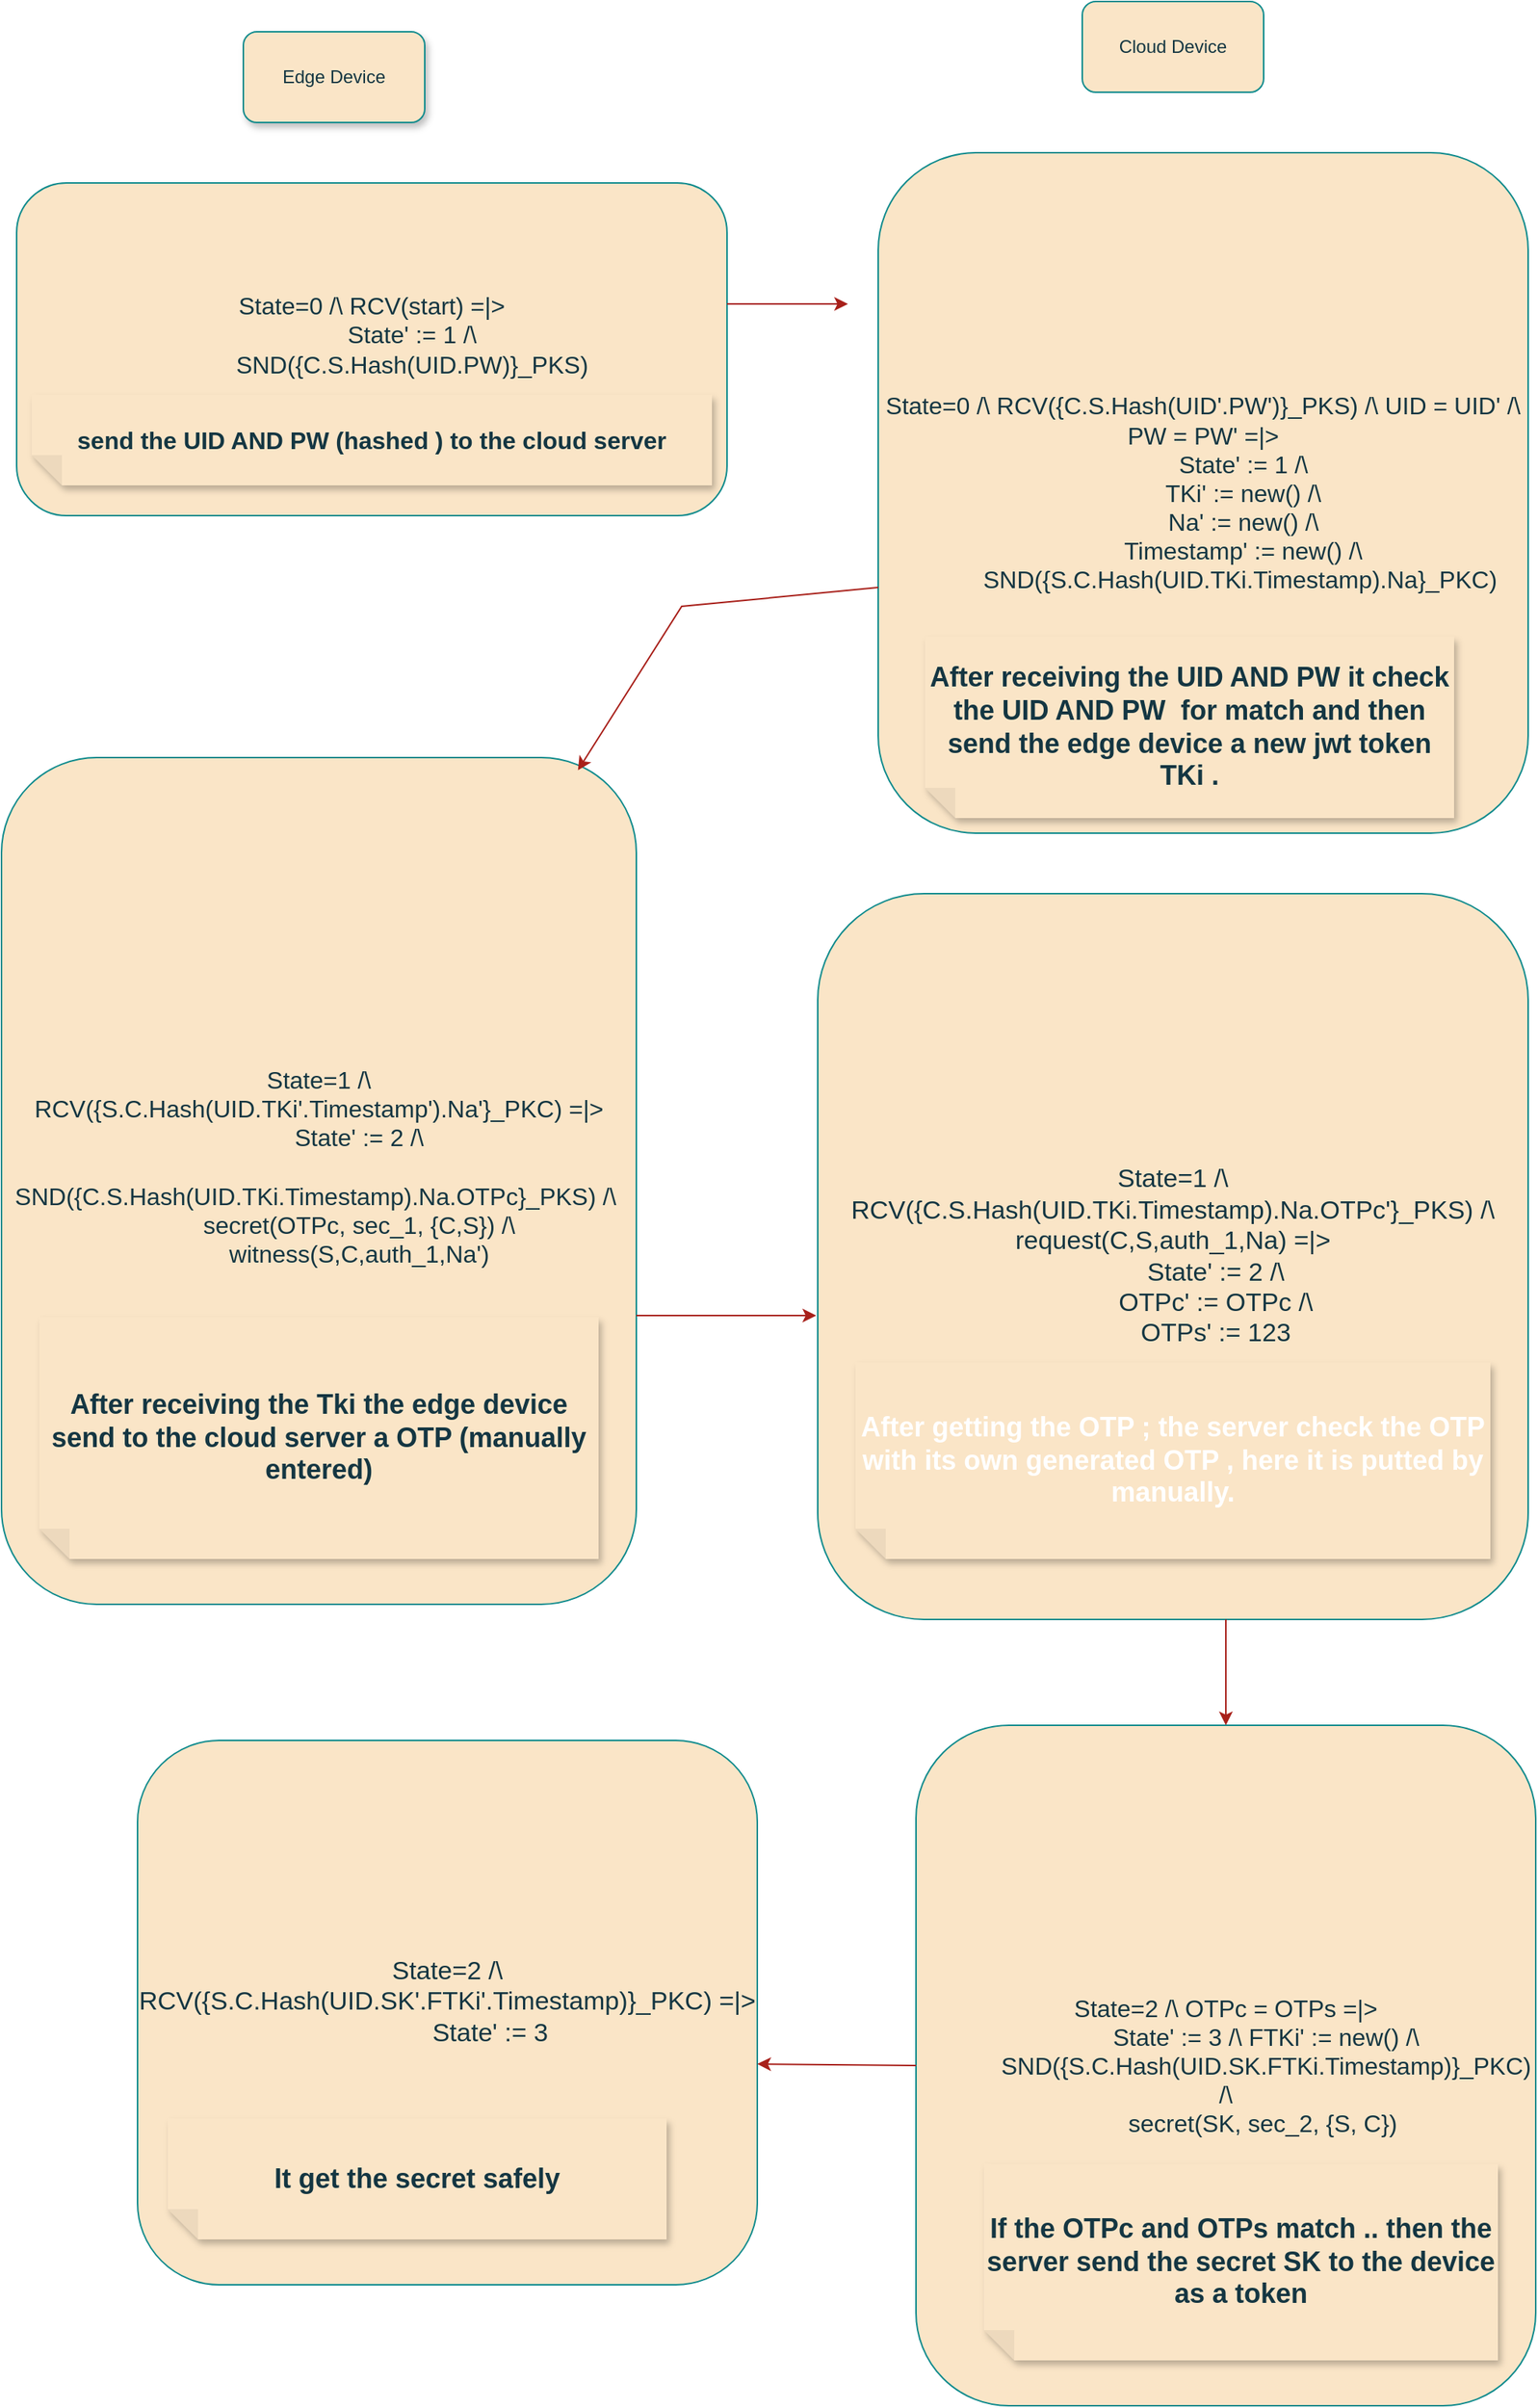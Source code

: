 <mxfile version="24.6.3" type="google">
  <diagram name="Page-1" id="edf60f1a-56cd-e834-aa8a-f176f3a09ee4">
    <mxGraphModel dx="2585" dy="1368" grid="1" gridSize="10" guides="1" tooltips="1" connect="1" arrows="1" fold="1" page="1" pageScale="1" pageWidth="1100" pageHeight="850" background="none" math="0" shadow="0">
      <root>
        <mxCell id="0" />
        <mxCell id="1" parent="0" />
        <mxCell id="pypL57QcDQIKralvQE_X-5" value="Edge Device" style="rounded=1;whiteSpace=wrap;html=1;shadow=1;labelBackgroundColor=none;fillColor=#FAE5C7;strokeColor=#0F8B8D;fontColor=#143642;" parent="1" vertex="1">
          <mxGeometry x="230" y="60" width="120" height="60" as="geometry" />
        </mxCell>
        <mxCell id="pypL57QcDQIKralvQE_X-6" value="Cloud Device" style="rounded=1;whiteSpace=wrap;html=1;labelBackgroundColor=none;fillColor=#FAE5C7;strokeColor=#0F8B8D;fontColor=#143642;" parent="1" vertex="1">
          <mxGeometry x="785" y="40" width="120" height="60" as="geometry" />
        </mxCell>
        <mxCell id="pypL57QcDQIKralvQE_X-7" value="&lt;div style=&quot;font-size: 16px;&quot;&gt;&lt;font style=&quot;font-size: 16px;&quot;&gt;State=0 /\ RCV(start) =|&amp;gt;&lt;/font&gt;&lt;/div&gt;&lt;div style=&quot;font-size: 16px;&quot;&gt;&lt;font style=&quot;font-size: 16px;&quot;&gt;&amp;nbsp; &amp;nbsp; &amp;nbsp; &amp;nbsp; &amp;nbsp; &amp;nbsp; State&#39; := 1 /\&lt;/font&gt;&lt;/div&gt;&lt;div style=&quot;font-size: 16px;&quot;&gt;&lt;font style=&quot;font-size: 16px;&quot;&gt;&amp;nbsp; &amp;nbsp; &amp;nbsp; &amp;nbsp; &amp;nbsp; &amp;nbsp; SND({C.S.Hash(UID.PW)}_PKS)&lt;/font&gt;&lt;/div&gt;&lt;div style=&quot;font-size: 16px;&quot;&gt;&lt;br&gt;&lt;/div&gt;" style="rounded=1;whiteSpace=wrap;html=1;labelBackgroundColor=none;fillColor=#FAE5C7;strokeColor=#0F8B8D;fontColor=#143642;" parent="1" vertex="1">
          <mxGeometry x="80" y="160" width="470" height="220" as="geometry" />
        </mxCell>
        <mxCell id="pypL57QcDQIKralvQE_X-13" value="&lt;div style=&quot;font-size: 16px;&quot;&gt;&lt;font style=&quot;font-size: 16px;&quot;&gt;State=0 /\ RCV({C.S.Hash(UID&#39;.PW&#39;)}_PKS) /\ UID = UID&#39; /\ PW = PW&#39; =|&amp;gt;&lt;/font&gt;&lt;/div&gt;&lt;div style=&quot;font-size: 16px;&quot;&gt;&lt;font style=&quot;font-size: 16px;&quot;&gt;&amp;nbsp; &amp;nbsp; &amp;nbsp; &amp;nbsp; &amp;nbsp; &amp;nbsp; State&#39; := 1 /\&lt;/font&gt;&lt;/div&gt;&lt;div style=&quot;font-size: 16px;&quot;&gt;&lt;font style=&quot;font-size: 16px;&quot;&gt;&amp;nbsp; &amp;nbsp; &amp;nbsp; &amp;nbsp; &amp;nbsp; &amp;nbsp; TKi&#39; := new() /\&lt;/font&gt;&lt;/div&gt;&lt;div style=&quot;font-size: 16px;&quot;&gt;&lt;font style=&quot;font-size: 16px;&quot;&gt;&amp;nbsp; &amp;nbsp; &amp;nbsp; &amp;nbsp; &amp;nbsp; &amp;nbsp; Na&#39; := new() /\&lt;/font&gt;&lt;/div&gt;&lt;div style=&quot;font-size: 16px;&quot;&gt;&lt;font style=&quot;font-size: 16px;&quot;&gt;&amp;nbsp; &amp;nbsp; &amp;nbsp; &amp;nbsp; &amp;nbsp; &amp;nbsp; Timestamp&#39; := new() /\&lt;/font&gt;&lt;/div&gt;&lt;div style=&quot;font-size: 16px;&quot;&gt;&lt;font style=&quot;font-size: 16px;&quot;&gt;&amp;nbsp; &amp;nbsp; &amp;nbsp; &amp;nbsp; &amp;nbsp; &amp;nbsp; SND({S.C.Hash(UID.TKi.Timestamp).Na}_PKC)&amp;nbsp;&lt;/font&gt;&lt;/div&gt;" style="rounded=1;whiteSpace=wrap;html=1;labelBackgroundColor=none;fillColor=#FAE5C7;strokeColor=#0F8B8D;fontColor=#143642;" parent="1" vertex="1">
          <mxGeometry x="650" y="140" width="430" height="450" as="geometry" />
        </mxCell>
        <mxCell id="pypL57QcDQIKralvQE_X-14" value="&lt;div style=&quot;font-size: 17px;&quot;&gt;&lt;font style=&quot;font-size: 17px;&quot;&gt;State=1 /\ RCV({C.S.Hash(UID.TKi.Timestamp).Na.OTPc&#39;}_PKS) /\ request(C,S,auth_1,Na) =|&amp;gt;&lt;/font&gt;&lt;/div&gt;&lt;div style=&quot;font-size: 17px;&quot;&gt;&lt;font style=&quot;font-size: 17px;&quot;&gt;&amp;nbsp; &amp;nbsp; &amp;nbsp; &amp;nbsp; &amp;nbsp; &amp;nbsp; State&#39; := 2 /\&lt;/font&gt;&lt;/div&gt;&lt;div style=&quot;font-size: 17px;&quot;&gt;&lt;font style=&quot;font-size: 17px;&quot;&gt;&amp;nbsp; &amp;nbsp; &amp;nbsp; &amp;nbsp; &amp;nbsp; &amp;nbsp; OTPc&#39; := OTPc /\&lt;/font&gt;&lt;/div&gt;&lt;div style=&quot;font-size: 17px;&quot;&gt;&lt;font style=&quot;font-size: 17px;&quot;&gt;&amp;nbsp; &amp;nbsp; &amp;nbsp; &amp;nbsp; &amp;nbsp; &amp;nbsp; OTPs&#39; := 123&lt;/font&gt;&lt;/div&gt;" style="rounded=1;whiteSpace=wrap;html=1;labelBackgroundColor=none;fillColor=#FAE5C7;strokeColor=#0F8B8D;fontColor=#143642;" parent="1" vertex="1">
          <mxGeometry x="610" y="630" width="470" height="480" as="geometry" />
        </mxCell>
        <mxCell id="pypL57QcDQIKralvQE_X-15" value="&lt;div style=&quot;font-size: 16px;&quot;&gt;&lt;font style=&quot;font-size: 16px;&quot;&gt;State=2 /\ OTPc = OTPs =|&amp;gt;&lt;/font&gt;&lt;/div&gt;&lt;div style=&quot;font-size: 16px;&quot;&gt;&lt;font style=&quot;font-size: 16px;&quot;&gt;&amp;nbsp; &amp;nbsp; &amp;nbsp; &amp;nbsp; &amp;nbsp; &amp;nbsp; State&#39; := 3 /\ FTKi&#39; := new() /\&lt;/font&gt;&lt;/div&gt;&lt;div style=&quot;font-size: 16px;&quot;&gt;&lt;font style=&quot;font-size: 16px;&quot;&gt;&amp;nbsp; &amp;nbsp; &amp;nbsp; &amp;nbsp; &amp;nbsp; &amp;nbsp; SND({S.C.Hash(UID.SK.FTKi.Timestamp)}_PKC) /\&lt;/font&gt;&lt;/div&gt;&lt;div style=&quot;font-size: 16px;&quot;&gt;&lt;font style=&quot;font-size: 16px;&quot;&gt;&amp;nbsp; &amp;nbsp; &amp;nbsp; &amp;nbsp; &amp;nbsp; &amp;nbsp; secret(SK, sec_2, {S, C})&amp;nbsp;&lt;/font&gt;&lt;/div&gt;" style="rounded=1;whiteSpace=wrap;html=1;labelBackgroundColor=none;fillColor=#FAE5C7;strokeColor=#0F8B8D;fontColor=#143642;" parent="1" vertex="1">
          <mxGeometry x="675" y="1180" width="410" height="450" as="geometry" />
        </mxCell>
        <mxCell id="pypL57QcDQIKralvQE_X-16" value="&lt;div style=&quot;font-size: 16px;&quot;&gt;&lt;font style=&quot;font-size: 16px;&quot;&gt;State=1 /\ RCV({S.C.Hash(UID.TKi&#39;.Timestamp&#39;).Na&#39;}_PKC) =|&amp;gt;&lt;/font&gt;&lt;/div&gt;&lt;div style=&quot;font-size: 16px;&quot;&gt;&lt;font style=&quot;font-size: 16px;&quot;&gt;&amp;nbsp; &amp;nbsp; &amp;nbsp; &amp;nbsp; &amp;nbsp; &amp;nbsp; State&#39; := 2 /\&lt;/font&gt;&lt;/div&gt;&lt;div style=&quot;font-size: 16px;&quot;&gt;&lt;font style=&quot;font-size: 16px;&quot;&gt;&amp;nbsp; &amp;nbsp; &amp;nbsp; &amp;nbsp; &amp;nbsp; &amp;nbsp; SND({C.S.Hash(UID.TKi.Timestamp).Na.OTPc}_PKS) /\&amp;nbsp;&lt;/font&gt;&lt;/div&gt;&lt;div style=&quot;font-size: 16px;&quot;&gt;&lt;font style=&quot;font-size: 16px;&quot;&gt;&amp;nbsp; &amp;nbsp; &amp;nbsp; &amp;nbsp; &amp;nbsp; &amp;nbsp; secret(OTPc, sec_1, {C,S}) /\&lt;/font&gt;&lt;/div&gt;&lt;div style=&quot;font-size: 16px;&quot;&gt;&lt;span style=&quot;white-space: normal;&quot;&gt;&lt;font style=&quot;font-size: 16px;&quot;&gt;&lt;span style=&quot;white-space:pre&quot;&gt;&#x9;&lt;/span&gt;&amp;nbsp; &amp;nbsp; witness(S,C,auth_1,Na&#39;)&lt;/font&gt;&lt;/span&gt;&lt;/div&gt;&lt;div style=&quot;font-size: 16px;&quot;&gt;&lt;br&gt;&lt;/div&gt;" style="rounded=1;whiteSpace=wrap;html=1;labelBackgroundColor=none;fillColor=#FAE5C7;strokeColor=#0F8B8D;fontColor=#143642;" parent="1" vertex="1">
          <mxGeometry x="70" y="540" width="420" height="560" as="geometry" />
        </mxCell>
        <mxCell id="pypL57QcDQIKralvQE_X-17" value="&lt;div style=&quot;font-size: 17px;&quot;&gt;&lt;font style=&quot;font-size: 17px;&quot;&gt;State=2 /\ RCV({S.C.Hash(UID.SK&#39;.FTKi&#39;.Timestamp)}_PKC) =|&amp;gt;&lt;/font&gt;&lt;/div&gt;&lt;div style=&quot;font-size: 17px;&quot;&gt;&amp;nbsp; &amp;nbsp; &amp;nbsp; &amp;nbsp; &amp;nbsp; &amp;nbsp; State&#39; := 3&lt;/div&gt;&lt;div&gt;&lt;br&gt;&lt;/div&gt;" style="rounded=1;whiteSpace=wrap;html=1;labelBackgroundColor=none;fillColor=#FAE5C7;strokeColor=#0F8B8D;fontColor=#143642;" parent="1" vertex="1">
          <mxGeometry x="160" y="1190" width="410" height="360" as="geometry" />
        </mxCell>
        <mxCell id="mNG9zx6XF5VJLSDNo_tC-11" value="" style="endArrow=classic;html=1;rounded=0;entryX=0.908;entryY=0.015;entryDx=0;entryDy=0;entryPerimeter=0;exitX=0;exitY=0.639;exitDx=0;exitDy=0;exitPerimeter=0;labelBackgroundColor=none;strokeColor=#A8201A;fontColor=default;" parent="1" source="pypL57QcDQIKralvQE_X-13" target="pypL57QcDQIKralvQE_X-16" edge="1">
          <mxGeometry width="50" height="50" relative="1" as="geometry">
            <mxPoint x="620" y="400" as="sourcePoint" />
            <mxPoint x="610" y="320" as="targetPoint" />
            <Array as="points">
              <mxPoint x="520" y="440" />
            </Array>
          </mxGeometry>
        </mxCell>
        <mxCell id="mNG9zx6XF5VJLSDNo_tC-13" value="" style="endArrow=classic;html=1;rounded=0;labelBackgroundColor=none;strokeColor=#A8201A;fontColor=default;" parent="1" edge="1">
          <mxGeometry width="50" height="50" relative="1" as="geometry">
            <mxPoint x="550" y="240" as="sourcePoint" />
            <mxPoint x="630" y="240" as="targetPoint" />
          </mxGeometry>
        </mxCell>
        <mxCell id="mNG9zx6XF5VJLSDNo_tC-16" value="" style="endArrow=classic;html=1;rounded=0;labelBackgroundColor=none;strokeColor=#A8201A;fontColor=default;" parent="1" edge="1">
          <mxGeometry width="50" height="50" relative="1" as="geometry">
            <mxPoint x="490" y="909" as="sourcePoint" />
            <mxPoint x="609" y="909" as="targetPoint" />
            <Array as="points">
              <mxPoint x="560" y="909" />
            </Array>
          </mxGeometry>
        </mxCell>
        <mxCell id="mNG9zx6XF5VJLSDNo_tC-17" value="" style="endArrow=classic;html=1;rounded=0;entryX=0.5;entryY=0;entryDx=0;entryDy=0;labelBackgroundColor=none;strokeColor=#A8201A;fontColor=default;" parent="1" target="pypL57QcDQIKralvQE_X-15" edge="1">
          <mxGeometry width="50" height="50" relative="1" as="geometry">
            <mxPoint x="880" y="1110" as="sourcePoint" />
            <mxPoint x="876.4" y="639.88" as="targetPoint" />
          </mxGeometry>
        </mxCell>
        <mxCell id="mNG9zx6XF5VJLSDNo_tC-18" value="" style="endArrow=classic;html=1;rounded=0;exitX=0;exitY=0.5;exitDx=0;exitDy=0;labelBackgroundColor=none;strokeColor=#A8201A;fontColor=default;" parent="1" source="pypL57QcDQIKralvQE_X-15" edge="1">
          <mxGeometry width="50" height="50" relative="1" as="geometry">
            <mxPoint x="667" y="1406" as="sourcePoint" />
            <mxPoint x="570" y="1404" as="targetPoint" />
          </mxGeometry>
        </mxCell>
        <mxCell id="mNG9zx6XF5VJLSDNo_tC-19" value="&lt;font size=&quot;3&quot;&gt;&lt;b&gt;send the UID AND PW (hashed ) to the cloud server&lt;/b&gt;&lt;/font&gt;" style="shape=note;whiteSpace=wrap;html=1;backgroundOutline=1;fontColor=#143642;darkOpacity=0.05;fillColor=#FAE5C7;strokeColor=none;fillStyle=solid;direction=west;gradientDirection=north;shadow=1;size=20;pointerEvents=1;labelBackgroundColor=none;" parent="1" vertex="1">
          <mxGeometry x="90" y="300" width="450" height="60" as="geometry" />
        </mxCell>
        <mxCell id="mNG9zx6XF5VJLSDNo_tC-21" value="&lt;font style=&quot;font-size: 18px;&quot;&gt;&lt;b&gt;After receiving the UID AND PW it check the UID AND PW&amp;nbsp; for match and then send the edge device a new jwt token TKi .&lt;/b&gt;&lt;/font&gt;" style="shape=note;whiteSpace=wrap;html=1;backgroundOutline=1;fontColor=#143642;darkOpacity=0.05;fillColor=#FAE5C7;strokeColor=none;fillStyle=solid;direction=west;gradientDirection=north;shadow=1;size=20;pointerEvents=1;labelBackgroundColor=none;" parent="1" vertex="1">
          <mxGeometry x="681" y="460" width="350" height="120" as="geometry" />
        </mxCell>
        <mxCell id="mNG9zx6XF5VJLSDNo_tC-22" value="&lt;font color=&quot;#ffffff&quot; data-darkreader-inline-color=&quot;&quot; style=&quot;font-size: 18px; --darkreader-inline-color: #e8e6e3;&quot;&gt;&lt;b style=&quot;&quot;&gt;After getting the OTP ; the server check the OTP with its own generated OTP , here it is putted by manually.&lt;/b&gt;&lt;/font&gt;" style="shape=note;whiteSpace=wrap;html=1;backgroundOutline=1;fontColor=#143642;darkOpacity=0.05;fillColor=#FAE5C7;strokeColor=none;fillStyle=solid;direction=west;gradientDirection=north;shadow=1;size=20;pointerEvents=1;labelBackgroundColor=none;" parent="1" vertex="1">
          <mxGeometry x="635" y="940" width="420" height="130" as="geometry" />
        </mxCell>
        <mxCell id="mNG9zx6XF5VJLSDNo_tC-23" value="&lt;font style=&quot;font-size: 18px;&quot;&gt;&lt;b&gt;After receiving the Tki the edge device send to the cloud server a OTP (manually entered)&lt;/b&gt;&lt;/font&gt;" style="shape=note;whiteSpace=wrap;html=1;backgroundOutline=1;fontColor=#143642;darkOpacity=0.05;fillColor=#FAE5C7;strokeColor=none;fillStyle=solid;direction=west;gradientDirection=north;shadow=1;size=20;pointerEvents=1;labelBackgroundColor=none;" parent="1" vertex="1">
          <mxGeometry x="95" y="910" width="370" height="160" as="geometry" />
        </mxCell>
        <mxCell id="mNG9zx6XF5VJLSDNo_tC-24" value="&lt;font style=&quot;font-size: 18px;&quot;&gt;&lt;b&gt;If the OTPc and OTPs match .. then the server send the secret SK to the device as a token&lt;/b&gt;&lt;/font&gt;" style="shape=note;whiteSpace=wrap;html=1;backgroundOutline=1;fontColor=#143642;darkOpacity=0.05;fillColor=#FAE5C7;strokeColor=none;fillStyle=solid;direction=west;gradientDirection=north;shadow=1;size=20;pointerEvents=1;labelBackgroundColor=none;" parent="1" vertex="1">
          <mxGeometry x="720" y="1470" width="340" height="130" as="geometry" />
        </mxCell>
        <mxCell id="mNG9zx6XF5VJLSDNo_tC-25" value="&lt;font style=&quot;font-size: 18px;&quot;&gt;&lt;b&gt;It get the secret safely&lt;/b&gt;&lt;/font&gt;" style="shape=note;whiteSpace=wrap;html=1;backgroundOutline=1;fontColor=#143642;darkOpacity=0.05;fillColor=#FAE5C7;strokeColor=none;fillStyle=solid;direction=west;gradientDirection=north;shadow=1;size=20;pointerEvents=1;labelBackgroundColor=none;" parent="1" vertex="1">
          <mxGeometry x="180" y="1440" width="330" height="80" as="geometry" />
        </mxCell>
      </root>
    </mxGraphModel>
  </diagram>
</mxfile>
